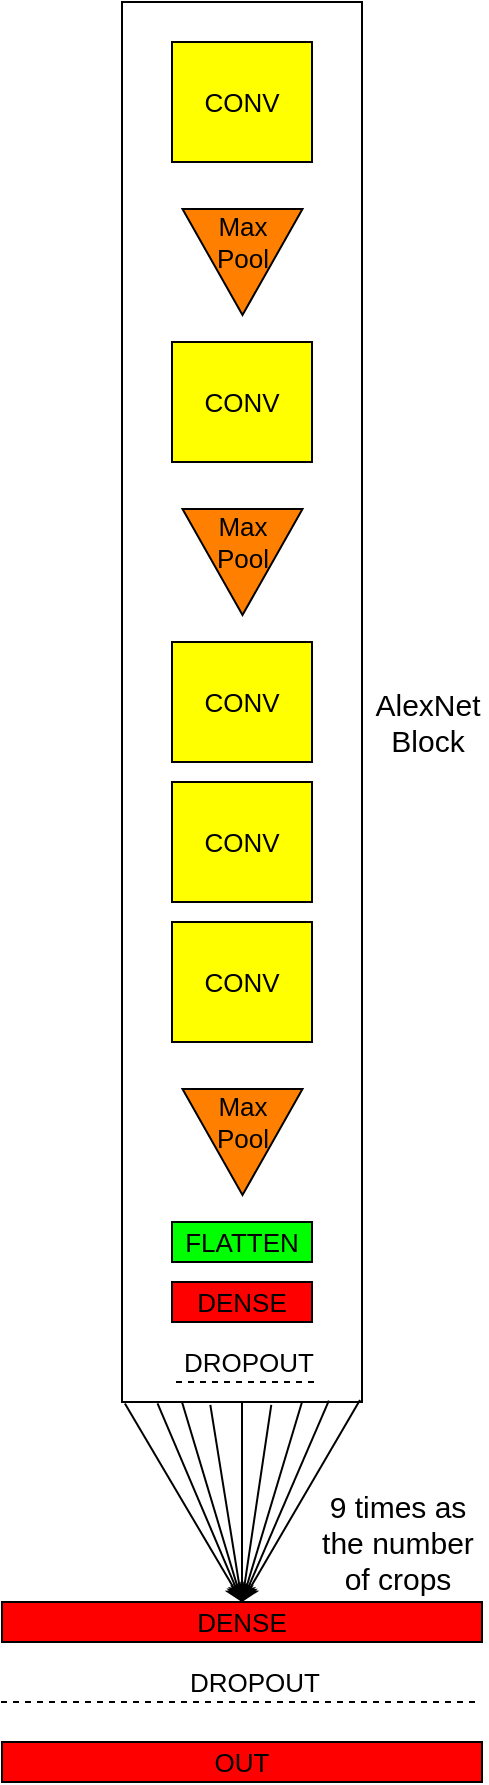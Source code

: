 <mxfile version="10.9.8" type="device"><diagram id="Rdj_Z7ZhWxju8aQ_-n5_" name="Page-1"><mxGraphModel dx="1730" dy="2139" grid="1" gridSize="10" guides="1" tooltips="1" connect="1" arrows="1" fold="1" page="1" pageScale="1" pageWidth="827" pageHeight="1169" math="0" shadow="0"><root><mxCell id="0"/><mxCell id="1" parent="0"/><mxCell id="YuXsCOZZbg4S0jJIkfYM-330" value="" style="group" parent="1" vertex="1" connectable="0"><mxGeometry x="353" width="95" height="690" as="geometry"/></mxCell><mxCell id="YuXsCOZZbg4S0jJIkfYM-313" value="CONV" style="rounded=0;whiteSpace=wrap;html=1;fillColor=#FFFF00;fontSize=13;align=center;" parent="YuXsCOZZbg4S0jJIkfYM-330" vertex="1"><mxGeometry width="70" height="60" as="geometry"/></mxCell><mxCell id="YuXsCOZZbg4S0jJIkfYM-316" value="" style="group" parent="YuXsCOZZbg4S0jJIkfYM-330" vertex="1" connectable="0"><mxGeometry x="8.75" y="70" width="53" height="80" as="geometry"/></mxCell><mxCell id="YuXsCOZZbg4S0jJIkfYM-314" value="" style="triangle;whiteSpace=wrap;html=1;fillColor=#FF8000;fontSize=13;align=center;rotation=90;" parent="YuXsCOZZbg4S0jJIkfYM-316" vertex="1"><mxGeometry y="10" width="53" height="60" as="geometry"/></mxCell><mxCell id="YuXsCOZZbg4S0jJIkfYM-315" value="Max&lt;br&gt;Pool" style="text;html=1;strokeColor=none;fillColor=none;align=center;verticalAlign=middle;whiteSpace=wrap;rounded=0;fontSize=13;rotation=0;" parent="YuXsCOZZbg4S0jJIkfYM-316" vertex="1"><mxGeometry x="8.75" y="20" width="35" height="20" as="geometry"/></mxCell><mxCell id="YuXsCOZZbg4S0jJIkfYM-317" value="CONV" style="rounded=0;whiteSpace=wrap;html=1;fillColor=#FFFF00;fontSize=13;align=center;" parent="YuXsCOZZbg4S0jJIkfYM-330" vertex="1"><mxGeometry y="150" width="70" height="60" as="geometry"/></mxCell><mxCell id="YuXsCOZZbg4S0jJIkfYM-318" value="" style="group" parent="YuXsCOZZbg4S0jJIkfYM-330" vertex="1" connectable="0"><mxGeometry x="8.75" y="220" width="53" height="80" as="geometry"/></mxCell><mxCell id="YuXsCOZZbg4S0jJIkfYM-319" value="" style="triangle;whiteSpace=wrap;html=1;fillColor=#FF8000;fontSize=13;align=center;rotation=90;" parent="YuXsCOZZbg4S0jJIkfYM-318" vertex="1"><mxGeometry y="10" width="53" height="60" as="geometry"/></mxCell><mxCell id="YuXsCOZZbg4S0jJIkfYM-320" value="Max&lt;br&gt;Pool" style="text;html=1;strokeColor=none;fillColor=none;align=center;verticalAlign=middle;whiteSpace=wrap;rounded=0;fontSize=13;rotation=0;" parent="YuXsCOZZbg4S0jJIkfYM-318" vertex="1"><mxGeometry x="8.75" y="20" width="35" height="20" as="geometry"/></mxCell><mxCell id="YuXsCOZZbg4S0jJIkfYM-321" value="CONV" style="rounded=0;whiteSpace=wrap;html=1;fillColor=#FFFF00;fontSize=13;align=center;" parent="YuXsCOZZbg4S0jJIkfYM-330" vertex="1"><mxGeometry y="300" width="70" height="60" as="geometry"/></mxCell><mxCell id="YuXsCOZZbg4S0jJIkfYM-322" value="CONV" style="rounded=0;whiteSpace=wrap;html=1;fillColor=#FFFF00;fontSize=13;align=center;" parent="YuXsCOZZbg4S0jJIkfYM-330" vertex="1"><mxGeometry y="370" width="70" height="60" as="geometry"/></mxCell><mxCell id="YuXsCOZZbg4S0jJIkfYM-323" value="CONV" style="rounded=0;whiteSpace=wrap;html=1;fillColor=#FFFF00;fontSize=13;align=center;" parent="YuXsCOZZbg4S0jJIkfYM-330" vertex="1"><mxGeometry y="440" width="70" height="60" as="geometry"/></mxCell><mxCell id="YuXsCOZZbg4S0jJIkfYM-324" value="" style="group" parent="YuXsCOZZbg4S0jJIkfYM-330" vertex="1" connectable="0"><mxGeometry x="8.75" y="510" width="53" height="80" as="geometry"/></mxCell><mxCell id="YuXsCOZZbg4S0jJIkfYM-325" value="" style="triangle;whiteSpace=wrap;html=1;fillColor=#FF8000;fontSize=13;align=center;rotation=90;" parent="YuXsCOZZbg4S0jJIkfYM-324" vertex="1"><mxGeometry y="10" width="53" height="60" as="geometry"/></mxCell><mxCell id="YuXsCOZZbg4S0jJIkfYM-326" value="Max&lt;br&gt;Pool" style="text;html=1;strokeColor=none;fillColor=none;align=center;verticalAlign=middle;whiteSpace=wrap;rounded=0;fontSize=13;rotation=0;" parent="YuXsCOZZbg4S0jJIkfYM-324" vertex="1"><mxGeometry x="8.75" y="20" width="35" height="20" as="geometry"/></mxCell><mxCell id="YuXsCOZZbg4S0jJIkfYM-327" value="FLATTEN" style="rounded=0;whiteSpace=wrap;html=1;fillColor=#00FF00;fontSize=13;align=center;" parent="YuXsCOZZbg4S0jJIkfYM-330" vertex="1"><mxGeometry y="590" width="70" height="20" as="geometry"/></mxCell><mxCell id="YuXsCOZZbg4S0jJIkfYM-328" value="DENSE" style="rounded=0;whiteSpace=wrap;html=1;fillColor=#FF0000;fontSize=13;align=center;" parent="YuXsCOZZbg4S0jJIkfYM-330" vertex="1"><mxGeometry y="620" width="70" height="20" as="geometry"/></mxCell><mxCell id="YuXsCOZZbg4S0jJIkfYM-753" value="" style="group" parent="YuXsCOZZbg4S0jJIkfYM-330" vertex="1" connectable="0"><mxGeometry x="-2.5" y="650" width="80" height="20" as="geometry"/></mxCell><mxCell id="YuXsCOZZbg4S0jJIkfYM-751" value="DROPOUT" style="text;html=1;resizable=0;points=[];autosize=1;align=center;verticalAlign=top;spacingTop=-4;fontSize=13;" parent="YuXsCOZZbg4S0jJIkfYM-753" vertex="1"><mxGeometry width="80" height="20" as="geometry"/></mxCell><mxCell id="YuXsCOZZbg4S0jJIkfYM-750" value="" style="endArrow=none;dashed=1;html=1;fontSize=13;" parent="YuXsCOZZbg4S0jJIkfYM-753" edge="1"><mxGeometry width="50" height="50" relative="1" as="geometry"><mxPoint x="4.5" y="20" as="sourcePoint"/><mxPoint x="74.5" y="20" as="targetPoint"/></mxGeometry></mxCell><mxCell id="0ph91CUfx7rLRF6Z_AhR-1" value="" style="rounded=0;whiteSpace=wrap;html=1;fillColor=none;" vertex="1" parent="YuXsCOZZbg4S0jJIkfYM-330"><mxGeometry x="-25" y="-20" width="120" height="700" as="geometry"/></mxCell><mxCell id="YuXsCOZZbg4S0jJIkfYM-602" value="DENSE" style="rounded=0;whiteSpace=wrap;html=1;fillColor=#FF0000;fontSize=13;align=center;" parent="1" vertex="1"><mxGeometry x="268" y="780" width="240" height="20" as="geometry"/></mxCell><mxCell id="YuXsCOZZbg4S0jJIkfYM-604" value="OUT" style="rounded=0;whiteSpace=wrap;html=1;fillColor=#FF0000;fontSize=13;align=center;" parent="1" vertex="1"><mxGeometry x="268" y="850" width="240" height="20" as="geometry"/></mxCell><mxCell id="YuXsCOZZbg4S0jJIkfYM-778" value="" style="group" parent="1" vertex="1" connectable="0"><mxGeometry x="353.5" y="810" width="80" height="20" as="geometry"/></mxCell><mxCell id="YuXsCOZZbg4S0jJIkfYM-779" value="DROPOUT" style="text;html=1;resizable=0;points=[];autosize=1;align=center;verticalAlign=top;spacingTop=-4;fontSize=13;" parent="YuXsCOZZbg4S0jJIkfYM-778" vertex="1"><mxGeometry width="80" height="20" as="geometry"/></mxCell><mxCell id="YuXsCOZZbg4S0jJIkfYM-780" value="" style="endArrow=none;dashed=1;html=1;fontSize=13;" parent="YuXsCOZZbg4S0jJIkfYM-778" edge="1"><mxGeometry width="50" height="50" relative="1" as="geometry"><mxPoint x="-86" y="20" as="sourcePoint"/><mxPoint x="154" y="20" as="targetPoint"/></mxGeometry></mxCell><mxCell id="0ph91CUfx7rLRF6Z_AhR-4" value="AlexNet Block" style="text;html=1;strokeColor=none;fillColor=none;align=center;verticalAlign=middle;whiteSpace=wrap;rounded=0;fontSize=15;" vertex="1" parent="1"><mxGeometry x="450.5" y="320" width="60" height="40" as="geometry"/></mxCell><mxCell id="0ph91CUfx7rLRF6Z_AhR-5" style="rounded=0;orthogonalLoop=1;jettySize=auto;html=1;exitX=0.25;exitY=1;exitDx=0;exitDy=0;entryX=0.5;entryY=0;entryDx=0;entryDy=0;fontSize=15;" edge="1" parent="1" source="0ph91CUfx7rLRF6Z_AhR-1" target="YuXsCOZZbg4S0jJIkfYM-602"><mxGeometry relative="1" as="geometry"/></mxCell><mxCell id="0ph91CUfx7rLRF6Z_AhR-6" style="edgeStyle=none;rounded=0;orthogonalLoop=1;jettySize=auto;html=1;exitX=0.5;exitY=1;exitDx=0;exitDy=0;entryX=0.5;entryY=0;entryDx=0;entryDy=0;fontSize=15;" edge="1" parent="1" source="0ph91CUfx7rLRF6Z_AhR-1" target="YuXsCOZZbg4S0jJIkfYM-602"><mxGeometry relative="1" as="geometry"/></mxCell><mxCell id="0ph91CUfx7rLRF6Z_AhR-7" style="edgeStyle=none;rounded=0;orthogonalLoop=1;jettySize=auto;html=1;exitX=0.75;exitY=1;exitDx=0;exitDy=0;entryX=0.5;entryY=0;entryDx=0;entryDy=0;fontSize=15;" edge="1" parent="1" source="0ph91CUfx7rLRF6Z_AhR-1" target="YuXsCOZZbg4S0jJIkfYM-602"><mxGeometry relative="1" as="geometry"/></mxCell><mxCell id="0ph91CUfx7rLRF6Z_AhR-8" value="" style="endArrow=classic;html=1;fontSize=15;exitX=0.012;exitY=1.001;exitDx=0;exitDy=0;exitPerimeter=0;entryX=0.5;entryY=0;entryDx=0;entryDy=0;" edge="1" parent="1" source="0ph91CUfx7rLRF6Z_AhR-1" target="YuXsCOZZbg4S0jJIkfYM-602"><mxGeometry width="50" height="50" relative="1" as="geometry"><mxPoint x="270" y="940" as="sourcePoint"/><mxPoint x="320" y="890" as="targetPoint"/></mxGeometry></mxCell><mxCell id="0ph91CUfx7rLRF6Z_AhR-9" value="" style="endArrow=classic;html=1;fontSize=15;entryX=0.5;entryY=0;entryDx=0;entryDy=0;" edge="1" parent="1" target="YuXsCOZZbg4S0jJIkfYM-602"><mxGeometry width="50" height="50" relative="1" as="geometry"><mxPoint x="447" y="679" as="sourcePoint"/><mxPoint x="320" y="890" as="targetPoint"/></mxGeometry></mxCell><mxCell id="0ph91CUfx7rLRF6Z_AhR-10" value="" style="endArrow=classic;html=1;fontSize=15;exitX=0.148;exitY=1.001;exitDx=0;exitDy=0;exitPerimeter=0;entryX=0.5;entryY=0;entryDx=0;entryDy=0;" edge="1" parent="1" source="0ph91CUfx7rLRF6Z_AhR-1" target="YuXsCOZZbg4S0jJIkfYM-602"><mxGeometry width="50" height="50" relative="1" as="geometry"><mxPoint x="230" y="720" as="sourcePoint"/><mxPoint x="280" y="670" as="targetPoint"/></mxGeometry></mxCell><mxCell id="0ph91CUfx7rLRF6Z_AhR-11" value="" style="endArrow=classic;html=1;fontSize=15;exitX=0.368;exitY=1.002;exitDx=0;exitDy=0;exitPerimeter=0;entryX=0.5;entryY=0;entryDx=0;entryDy=0;" edge="1" parent="1" source="0ph91CUfx7rLRF6Z_AhR-1" target="YuXsCOZZbg4S0jJIkfYM-602"><mxGeometry width="50" height="50" relative="1" as="geometry"><mxPoint x="355.8" y="690.8" as="sourcePoint"/><mxPoint x="398.2" y="790" as="targetPoint"/></mxGeometry></mxCell><mxCell id="0ph91CUfx7rLRF6Z_AhR-12" value="" style="endArrow=classic;html=1;fontSize=15;exitX=0.622;exitY=1.002;exitDx=0;exitDy=0;exitPerimeter=0;entryX=0.5;entryY=0;entryDx=0;entryDy=0;" edge="1" parent="1" source="0ph91CUfx7rLRF6Z_AhR-1" target="YuXsCOZZbg4S0jJIkfYM-602"><mxGeometry width="50" height="50" relative="1" as="geometry"><mxPoint x="397.2" y="690.1" as="sourcePoint"/><mxPoint x="413.2" y="788.5" as="targetPoint"/></mxGeometry></mxCell><mxCell id="0ph91CUfx7rLRF6Z_AhR-13" value="" style="endArrow=classic;html=1;fontSize=15;exitX=0.862;exitY=0.999;exitDx=0;exitDy=0;exitPerimeter=0;entryX=0.5;entryY=0;entryDx=0;entryDy=0;" edge="1" parent="1" source="0ph91CUfx7rLRF6Z_AhR-1" target="YuXsCOZZbg4S0jJIkfYM-602"><mxGeometry width="50" height="50" relative="1" as="geometry"><mxPoint x="412.6" y="691.6" as="sourcePoint"/><mxPoint x="398.2" y="790" as="targetPoint"/></mxGeometry></mxCell><mxCell id="0ph91CUfx7rLRF6Z_AhR-15" value="9 times as the number of crops" style="text;html=1;strokeColor=none;fillColor=none;align=center;verticalAlign=middle;whiteSpace=wrap;rounded=0;fontSize=15;" vertex="1" parent="1"><mxGeometry x="420.5" y="730" width="90" height="40" as="geometry"/></mxCell></root></mxGraphModel></diagram></mxfile>